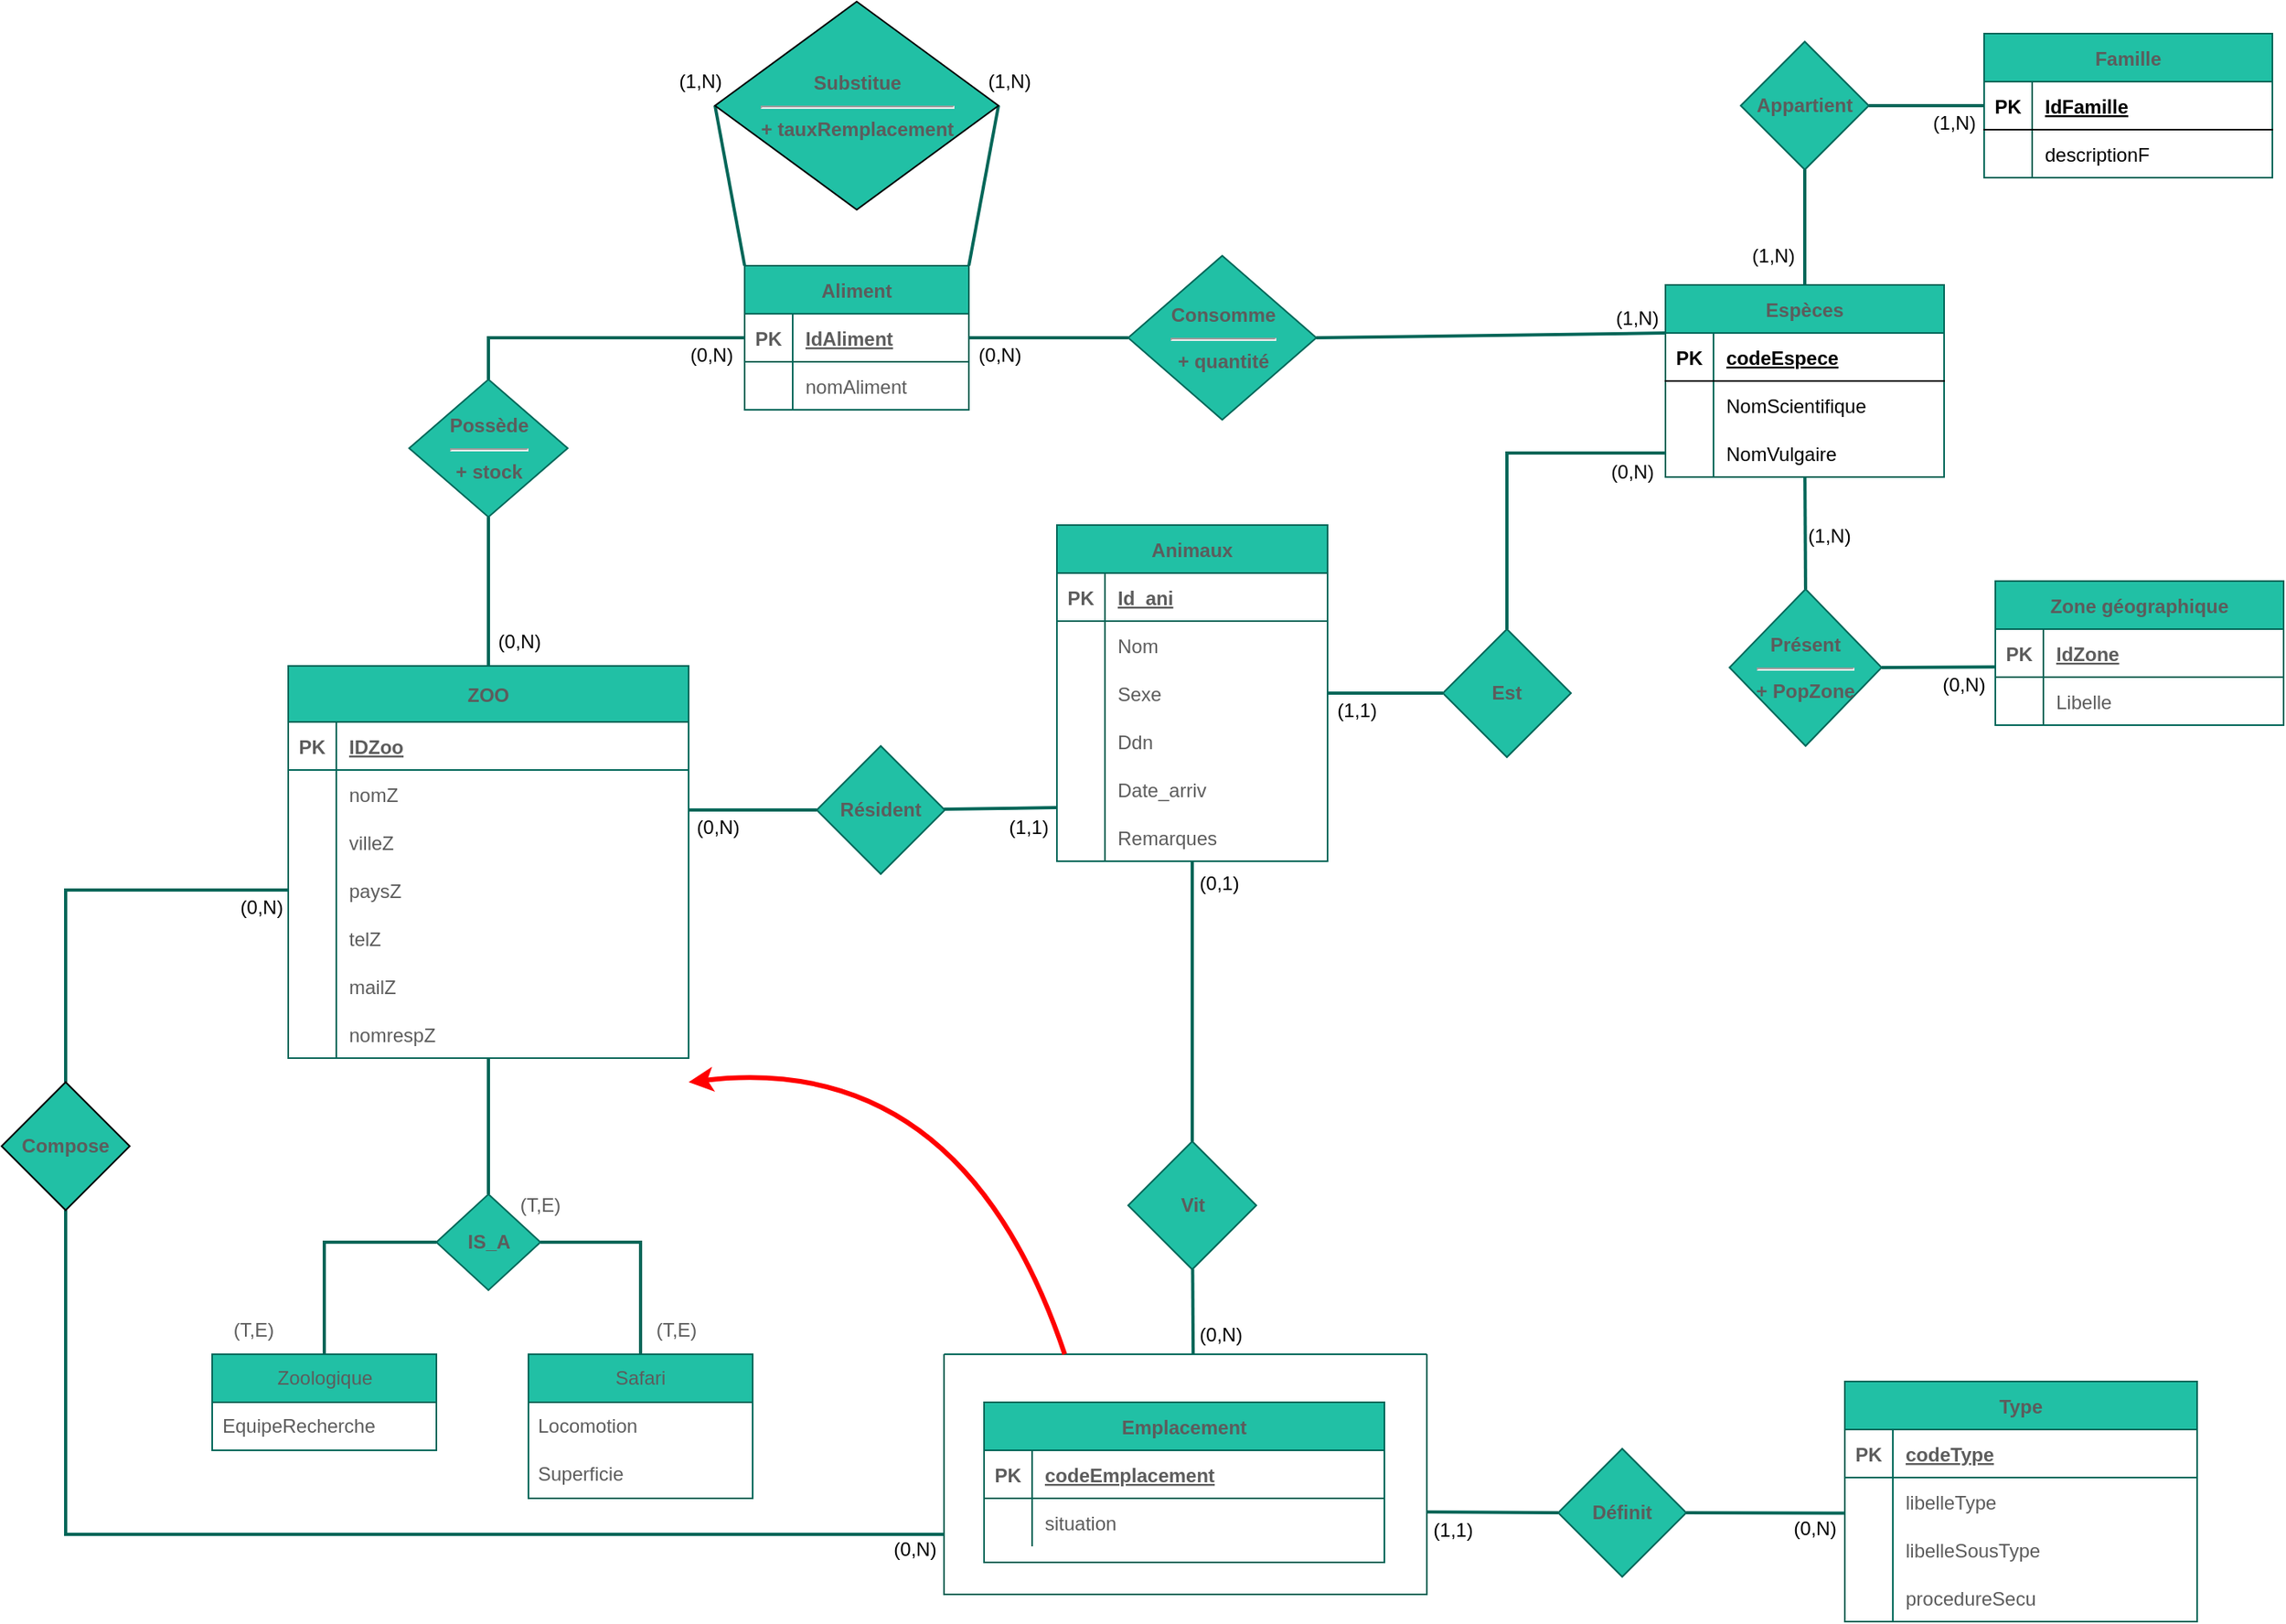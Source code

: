 <mxfile version="20.5.3" type="github">
  <diagram id="R2lEEEUBdFMjLlhIrx00" name="Page-1">
    <mxGraphModel dx="1597" dy="1978" grid="1" gridSize="10" guides="1" tooltips="1" connect="1" arrows="1" fold="1" page="1" pageScale="1" pageWidth="850" pageHeight="1100" math="0" shadow="0" extFonts="Permanent Marker^https://fonts.googleapis.com/css?family=Permanent+Marker">
      <root>
        <mxCell id="0" />
        <mxCell id="1" parent="0" />
        <mxCell id="UgnkNxRl_euw-LzlMS-V-47" value="" style="rounded=0;orthogonalLoop=1;jettySize=auto;html=1;strokeColor=#006658;fontColor=#5C5C5C;endArrow=none;endFill=0;exitX=-0.002;exitY=0.885;exitDx=0;exitDy=0;exitPerimeter=0;strokeWidth=2;" parent="1" source="UgnkNxRl_euw-LzlMS-V-28" target="UgnkNxRl_euw-LzlMS-V-46" edge="1">
          <mxGeometry relative="1" as="geometry">
            <mxPoint x="817.324" y="200.376" as="sourcePoint" />
          </mxGeometry>
        </mxCell>
        <mxCell id="s0JAd9jlDkTwD48N-gX0-216" value="" style="rounded=0;orthogonalLoop=1;jettySize=auto;html=1;strokeColor=#006658;fontColor=#5C5C5C;endArrow=none;endFill=0;strokeWidth=2;entryX=1;entryY=0.5;entryDx=0;entryDy=0;exitX=0;exitY=0.25;exitDx=0;exitDy=0;" parent="1" source="w2s_9szc9VZpl9aqiiQp-160" target="s0JAd9jlDkTwD48N-gX0-215" edge="1">
          <mxGeometry relative="1" as="geometry">
            <mxPoint x="1169" y="-100" as="sourcePoint" />
          </mxGeometry>
        </mxCell>
        <mxCell id="w2s_9szc9VZpl9aqiiQp-124" value="" style="rounded=0;orthogonalLoop=1;jettySize=auto;html=1;strokeColor=#006658;endArrow=none;endFill=0;strokeWidth=2;fontColor=#5C5C5C;" parent="1" source="C-vyLk0tnHw3VtMMgP7b-2" target="w2s_9szc9VZpl9aqiiQp-123" edge="1">
          <mxGeometry relative="1" as="geometry" />
        </mxCell>
        <mxCell id="C-vyLk0tnHw3VtMMgP7b-2" value="Animaux" style="shape=table;startSize=30;container=1;collapsible=1;childLayout=tableLayout;fixedRows=1;rowLines=0;fontStyle=1;align=center;resizeLast=1;fillColor=#21C0A5;strokeColor=#006658;fontColor=#5C5C5C;" parent="1" vertex="1">
          <mxGeometry x="818" y="22" width="169" height="210" as="geometry" />
        </mxCell>
        <mxCell id="C-vyLk0tnHw3VtMMgP7b-3" value="" style="shape=partialRectangle;collapsible=0;dropTarget=0;pointerEvents=0;fillColor=none;points=[[0,0.5],[1,0.5]];portConstraint=eastwest;top=0;left=0;right=0;bottom=1;strokeColor=#006658;fontColor=#5C5C5C;" parent="C-vyLk0tnHw3VtMMgP7b-2" vertex="1">
          <mxGeometry y="30" width="169" height="30" as="geometry" />
        </mxCell>
        <mxCell id="C-vyLk0tnHw3VtMMgP7b-4" value="PK" style="shape=partialRectangle;overflow=hidden;connectable=0;fillColor=none;top=0;left=0;bottom=0;right=0;fontStyle=1;strokeColor=#006658;fontColor=#5C5C5C;" parent="C-vyLk0tnHw3VtMMgP7b-3" vertex="1">
          <mxGeometry width="30" height="30" as="geometry">
            <mxRectangle width="30" height="30" as="alternateBounds" />
          </mxGeometry>
        </mxCell>
        <mxCell id="C-vyLk0tnHw3VtMMgP7b-5" value="Id_ani" style="shape=partialRectangle;overflow=hidden;connectable=0;fillColor=none;top=0;left=0;bottom=0;right=0;align=left;spacingLeft=6;fontStyle=5;strokeColor=#006658;fontColor=#5C5C5C;" parent="C-vyLk0tnHw3VtMMgP7b-3" vertex="1">
          <mxGeometry x="30" width="139" height="30" as="geometry">
            <mxRectangle width="139" height="30" as="alternateBounds" />
          </mxGeometry>
        </mxCell>
        <mxCell id="C-vyLk0tnHw3VtMMgP7b-6" value="" style="shape=partialRectangle;collapsible=0;dropTarget=0;pointerEvents=0;fillColor=none;points=[[0,0.5],[1,0.5]];portConstraint=eastwest;top=0;left=0;right=0;bottom=0;strokeColor=#006658;fontColor=#5C5C5C;" parent="C-vyLk0tnHw3VtMMgP7b-2" vertex="1">
          <mxGeometry y="60" width="169" height="30" as="geometry" />
        </mxCell>
        <mxCell id="C-vyLk0tnHw3VtMMgP7b-7" value="" style="shape=partialRectangle;overflow=hidden;connectable=0;fillColor=none;top=0;left=0;bottom=0;right=0;strokeColor=#006658;fontColor=#5C5C5C;" parent="C-vyLk0tnHw3VtMMgP7b-6" vertex="1">
          <mxGeometry width="30" height="30" as="geometry">
            <mxRectangle width="30" height="30" as="alternateBounds" />
          </mxGeometry>
        </mxCell>
        <mxCell id="C-vyLk0tnHw3VtMMgP7b-8" value="Nom" style="shape=partialRectangle;overflow=hidden;connectable=0;fillColor=none;top=0;left=0;bottom=0;right=0;align=left;spacingLeft=6;strokeColor=#006658;fontColor=#5C5C5C;" parent="C-vyLk0tnHw3VtMMgP7b-6" vertex="1">
          <mxGeometry x="30" width="139" height="30" as="geometry">
            <mxRectangle width="139" height="30" as="alternateBounds" />
          </mxGeometry>
        </mxCell>
        <mxCell id="UgnkNxRl_euw-LzlMS-V-22" style="shape=partialRectangle;collapsible=0;dropTarget=0;pointerEvents=0;fillColor=none;points=[[0,0.5],[1,0.5]];portConstraint=eastwest;top=0;left=0;right=0;bottom=0;strokeColor=#006658;fontColor=#5C5C5C;" parent="C-vyLk0tnHw3VtMMgP7b-2" vertex="1">
          <mxGeometry y="90" width="169" height="30" as="geometry" />
        </mxCell>
        <mxCell id="UgnkNxRl_euw-LzlMS-V-23" style="shape=partialRectangle;overflow=hidden;connectable=0;fillColor=none;top=0;left=0;bottom=0;right=0;strokeColor=#006658;fontColor=#5C5C5C;" parent="UgnkNxRl_euw-LzlMS-V-22" vertex="1">
          <mxGeometry width="30" height="30" as="geometry">
            <mxRectangle width="30" height="30" as="alternateBounds" />
          </mxGeometry>
        </mxCell>
        <mxCell id="UgnkNxRl_euw-LzlMS-V-24" value="Sexe" style="shape=partialRectangle;overflow=hidden;connectable=0;fillColor=none;top=0;left=0;bottom=0;right=0;align=left;spacingLeft=6;strokeColor=#006658;fontColor=#5C5C5C;" parent="UgnkNxRl_euw-LzlMS-V-22" vertex="1">
          <mxGeometry x="30" width="139" height="30" as="geometry">
            <mxRectangle width="139" height="30" as="alternateBounds" />
          </mxGeometry>
        </mxCell>
        <mxCell id="UgnkNxRl_euw-LzlMS-V-25" style="shape=partialRectangle;collapsible=0;dropTarget=0;pointerEvents=0;fillColor=none;points=[[0,0.5],[1,0.5]];portConstraint=eastwest;top=0;left=0;right=0;bottom=0;strokeColor=#006658;fontColor=#5C5C5C;" parent="C-vyLk0tnHw3VtMMgP7b-2" vertex="1">
          <mxGeometry y="120" width="169" height="30" as="geometry" />
        </mxCell>
        <mxCell id="UgnkNxRl_euw-LzlMS-V-26" style="shape=partialRectangle;overflow=hidden;connectable=0;fillColor=none;top=0;left=0;bottom=0;right=0;strokeColor=#006658;fontColor=#5C5C5C;" parent="UgnkNxRl_euw-LzlMS-V-25" vertex="1">
          <mxGeometry width="30" height="30" as="geometry">
            <mxRectangle width="30" height="30" as="alternateBounds" />
          </mxGeometry>
        </mxCell>
        <mxCell id="UgnkNxRl_euw-LzlMS-V-27" value="Ddn" style="shape=partialRectangle;overflow=hidden;connectable=0;fillColor=none;top=0;left=0;bottom=0;right=0;align=left;spacingLeft=6;strokeColor=#006658;fontColor=#5C5C5C;" parent="UgnkNxRl_euw-LzlMS-V-25" vertex="1">
          <mxGeometry x="30" width="139" height="30" as="geometry">
            <mxRectangle width="139" height="30" as="alternateBounds" />
          </mxGeometry>
        </mxCell>
        <mxCell id="UgnkNxRl_euw-LzlMS-V-28" style="shape=partialRectangle;collapsible=0;dropTarget=0;pointerEvents=0;fillColor=none;points=[[0,0.5],[1,0.5]];portConstraint=eastwest;top=0;left=0;right=0;bottom=0;strokeColor=#006658;fontColor=#5C5C5C;" parent="C-vyLk0tnHw3VtMMgP7b-2" vertex="1">
          <mxGeometry y="150" width="169" height="30" as="geometry" />
        </mxCell>
        <mxCell id="UgnkNxRl_euw-LzlMS-V-29" style="shape=partialRectangle;overflow=hidden;connectable=0;fillColor=none;top=0;left=0;bottom=0;right=0;strokeColor=#006658;fontColor=#5C5C5C;" parent="UgnkNxRl_euw-LzlMS-V-28" vertex="1">
          <mxGeometry width="30" height="30" as="geometry">
            <mxRectangle width="30" height="30" as="alternateBounds" />
          </mxGeometry>
        </mxCell>
        <mxCell id="UgnkNxRl_euw-LzlMS-V-30" value="Date_arriv" style="shape=partialRectangle;overflow=hidden;connectable=0;fillColor=none;top=0;left=0;bottom=0;right=0;align=left;spacingLeft=6;strokeColor=#006658;fontColor=#5C5C5C;" parent="UgnkNxRl_euw-LzlMS-V-28" vertex="1">
          <mxGeometry x="30" width="139" height="30" as="geometry">
            <mxRectangle width="139" height="30" as="alternateBounds" />
          </mxGeometry>
        </mxCell>
        <mxCell id="UgnkNxRl_euw-LzlMS-V-31" style="shape=partialRectangle;collapsible=0;dropTarget=0;pointerEvents=0;fillColor=none;points=[[0,0.5],[1,0.5]];portConstraint=eastwest;top=0;left=0;right=0;bottom=0;strokeColor=#006658;fontColor=#5C5C5C;" parent="C-vyLk0tnHw3VtMMgP7b-2" vertex="1">
          <mxGeometry y="180" width="169" height="30" as="geometry" />
        </mxCell>
        <mxCell id="UgnkNxRl_euw-LzlMS-V-32" style="shape=partialRectangle;overflow=hidden;connectable=0;fillColor=none;top=0;left=0;bottom=0;right=0;strokeColor=#006658;fontColor=#5C5C5C;" parent="UgnkNxRl_euw-LzlMS-V-31" vertex="1">
          <mxGeometry width="30" height="30" as="geometry">
            <mxRectangle width="30" height="30" as="alternateBounds" />
          </mxGeometry>
        </mxCell>
        <mxCell id="UgnkNxRl_euw-LzlMS-V-33" value="Remarques" style="shape=partialRectangle;overflow=hidden;connectable=0;fillColor=none;top=0;left=0;bottom=0;right=0;align=left;spacingLeft=6;strokeColor=#006658;fontColor=#5C5C5C;" parent="UgnkNxRl_euw-LzlMS-V-31" vertex="1">
          <mxGeometry x="30" width="139" height="30" as="geometry">
            <mxRectangle width="139" height="30" as="alternateBounds" />
          </mxGeometry>
        </mxCell>
        <mxCell id="s0JAd9jlDkTwD48N-gX0-213" value="" style="rounded=0;orthogonalLoop=1;jettySize=auto;html=1;strokeColor=#006658;fontColor=#5C5C5C;endArrow=none;endFill=0;strokeWidth=2;" parent="1" source="C-vyLk0tnHw3VtMMgP7b-23" target="s0JAd9jlDkTwD48N-gX0-212" edge="1">
          <mxGeometry relative="1" as="geometry" />
        </mxCell>
        <mxCell id="C-vyLk0tnHw3VtMMgP7b-23" value="ZOO" style="shape=table;startSize=35;container=1;collapsible=1;childLayout=tableLayout;fixedRows=1;rowLines=0;fontStyle=1;align=center;resizeLast=1;swimlaneLine=1;fillColor=#21C0A5;strokeColor=#006658;fontColor=#5C5C5C;" parent="1" vertex="1">
          <mxGeometry x="338" y="110" width="250" height="245" as="geometry">
            <mxRectangle x="429" y="110" width="70" height="35" as="alternateBounds" />
          </mxGeometry>
        </mxCell>
        <mxCell id="C-vyLk0tnHw3VtMMgP7b-24" value="" style="shape=partialRectangle;collapsible=0;dropTarget=0;pointerEvents=0;fillColor=none;points=[[0,0.5],[1,0.5]];portConstraint=eastwest;top=0;left=0;right=0;bottom=1;strokeColor=#006658;fontColor=#5C5C5C;" parent="C-vyLk0tnHw3VtMMgP7b-23" vertex="1">
          <mxGeometry y="35" width="250" height="30" as="geometry" />
        </mxCell>
        <mxCell id="C-vyLk0tnHw3VtMMgP7b-25" value="PK" style="shape=partialRectangle;overflow=hidden;connectable=0;fillColor=none;top=0;left=0;bottom=0;right=0;fontStyle=1;strokeColor=#006658;fontColor=#5C5C5C;" parent="C-vyLk0tnHw3VtMMgP7b-24" vertex="1">
          <mxGeometry width="30" height="30" as="geometry">
            <mxRectangle width="30" height="30" as="alternateBounds" />
          </mxGeometry>
        </mxCell>
        <mxCell id="C-vyLk0tnHw3VtMMgP7b-26" value="IDZoo" style="shape=partialRectangle;overflow=hidden;connectable=0;fillColor=none;top=0;left=0;bottom=0;right=0;align=left;spacingLeft=6;fontStyle=5;strokeColor=none;fontColor=#5C5C5C;" parent="C-vyLk0tnHw3VtMMgP7b-24" vertex="1">
          <mxGeometry x="30" width="220" height="30" as="geometry">
            <mxRectangle width="220" height="30" as="alternateBounds" />
          </mxGeometry>
        </mxCell>
        <mxCell id="C-vyLk0tnHw3VtMMgP7b-27" value="" style="shape=partialRectangle;collapsible=0;dropTarget=0;pointerEvents=0;fillColor=none;points=[[0,0.5],[1,0.5]];portConstraint=eastwest;top=0;left=0;right=0;bottom=0;strokeColor=#006658;fontColor=#5C5C5C;" parent="C-vyLk0tnHw3VtMMgP7b-23" vertex="1">
          <mxGeometry y="65" width="250" height="30" as="geometry" />
        </mxCell>
        <mxCell id="C-vyLk0tnHw3VtMMgP7b-28" value="" style="shape=partialRectangle;overflow=hidden;connectable=0;fillColor=none;top=0;left=0;bottom=0;right=0;strokeColor=#006658;fontColor=#5C5C5C;" parent="C-vyLk0tnHw3VtMMgP7b-27" vertex="1">
          <mxGeometry width="30" height="30" as="geometry">
            <mxRectangle width="30" height="30" as="alternateBounds" />
          </mxGeometry>
        </mxCell>
        <mxCell id="C-vyLk0tnHw3VtMMgP7b-29" value="nomZ" style="shape=partialRectangle;overflow=hidden;connectable=0;fillColor=none;top=0;left=0;bottom=0;right=0;align=left;spacingLeft=6;strokeColor=#006658;fontColor=#5C5C5C;" parent="C-vyLk0tnHw3VtMMgP7b-27" vertex="1">
          <mxGeometry x="30" width="220" height="30" as="geometry">
            <mxRectangle width="220" height="30" as="alternateBounds" />
          </mxGeometry>
        </mxCell>
        <mxCell id="ESDIr3o9Sh9uXazMLS4O-23" style="shape=partialRectangle;collapsible=0;dropTarget=0;pointerEvents=0;fillColor=none;points=[[0,0.5],[1,0.5]];portConstraint=eastwest;top=0;left=0;right=0;bottom=0;strokeColor=#006658;fontColor=#5C5C5C;" parent="C-vyLk0tnHw3VtMMgP7b-23" vertex="1">
          <mxGeometry y="95" width="250" height="30" as="geometry" />
        </mxCell>
        <mxCell id="ESDIr3o9Sh9uXazMLS4O-24" style="shape=partialRectangle;overflow=hidden;connectable=0;fillColor=none;top=0;left=0;bottom=0;right=0;strokeColor=#006658;fontColor=#5C5C5C;" parent="ESDIr3o9Sh9uXazMLS4O-23" vertex="1">
          <mxGeometry width="30" height="30" as="geometry">
            <mxRectangle width="30" height="30" as="alternateBounds" />
          </mxGeometry>
        </mxCell>
        <mxCell id="ESDIr3o9Sh9uXazMLS4O-25" value="villeZ" style="shape=partialRectangle;overflow=hidden;connectable=0;fillColor=none;top=0;left=0;bottom=0;right=0;align=left;spacingLeft=6;strokeColor=#006658;fontColor=#5C5C5C;" parent="ESDIr3o9Sh9uXazMLS4O-23" vertex="1">
          <mxGeometry x="30" width="220" height="30" as="geometry">
            <mxRectangle width="220" height="30" as="alternateBounds" />
          </mxGeometry>
        </mxCell>
        <mxCell id="ESDIr3o9Sh9uXazMLS4O-26" style="shape=partialRectangle;collapsible=0;dropTarget=0;pointerEvents=0;fillColor=none;points=[[0,0.5],[1,0.5]];portConstraint=eastwest;top=0;left=0;right=0;bottom=0;strokeColor=#006658;fontColor=#5C5C5C;" parent="C-vyLk0tnHw3VtMMgP7b-23" vertex="1">
          <mxGeometry y="125" width="250" height="30" as="geometry" />
        </mxCell>
        <mxCell id="ESDIr3o9Sh9uXazMLS4O-27" style="shape=partialRectangle;overflow=hidden;connectable=0;fillColor=none;top=0;left=0;bottom=0;right=0;strokeColor=#006658;fontColor=#5C5C5C;" parent="ESDIr3o9Sh9uXazMLS4O-26" vertex="1">
          <mxGeometry width="30" height="30" as="geometry">
            <mxRectangle width="30" height="30" as="alternateBounds" />
          </mxGeometry>
        </mxCell>
        <mxCell id="ESDIr3o9Sh9uXazMLS4O-28" value="paysZ" style="shape=partialRectangle;overflow=hidden;connectable=0;fillColor=none;top=0;left=0;bottom=0;right=0;align=left;spacingLeft=6;strokeColor=#006658;fontColor=#5C5C5C;" parent="ESDIr3o9Sh9uXazMLS4O-26" vertex="1">
          <mxGeometry x="30" width="220" height="30" as="geometry">
            <mxRectangle width="220" height="30" as="alternateBounds" />
          </mxGeometry>
        </mxCell>
        <mxCell id="ESDIr3o9Sh9uXazMLS4O-29" style="shape=partialRectangle;collapsible=0;dropTarget=0;pointerEvents=0;fillColor=none;points=[[0,0.5],[1,0.5]];portConstraint=eastwest;top=0;left=0;right=0;bottom=0;strokeColor=#006658;fontColor=#5C5C5C;" parent="C-vyLk0tnHw3VtMMgP7b-23" vertex="1">
          <mxGeometry y="155" width="250" height="30" as="geometry" />
        </mxCell>
        <mxCell id="ESDIr3o9Sh9uXazMLS4O-30" style="shape=partialRectangle;overflow=hidden;connectable=0;fillColor=none;top=0;left=0;bottom=0;right=0;strokeColor=#006658;fontColor=#5C5C5C;" parent="ESDIr3o9Sh9uXazMLS4O-29" vertex="1">
          <mxGeometry width="30" height="30" as="geometry">
            <mxRectangle width="30" height="30" as="alternateBounds" />
          </mxGeometry>
        </mxCell>
        <mxCell id="ESDIr3o9Sh9uXazMLS4O-31" value="telZ" style="shape=partialRectangle;overflow=hidden;connectable=0;fillColor=none;top=0;left=0;bottom=0;right=0;align=left;spacingLeft=6;strokeColor=#006658;fontColor=#5C5C5C;" parent="ESDIr3o9Sh9uXazMLS4O-29" vertex="1">
          <mxGeometry x="30" width="220" height="30" as="geometry">
            <mxRectangle width="220" height="30" as="alternateBounds" />
          </mxGeometry>
        </mxCell>
        <mxCell id="ESDIr3o9Sh9uXazMLS4O-32" style="shape=partialRectangle;collapsible=0;dropTarget=0;pointerEvents=0;fillColor=none;points=[[0,0.5],[1,0.5]];portConstraint=eastwest;top=0;left=0;right=0;bottom=0;strokeColor=#006658;fontColor=#5C5C5C;" parent="C-vyLk0tnHw3VtMMgP7b-23" vertex="1">
          <mxGeometry y="185" width="250" height="30" as="geometry" />
        </mxCell>
        <mxCell id="ESDIr3o9Sh9uXazMLS4O-33" style="shape=partialRectangle;overflow=hidden;connectable=0;fillColor=none;top=0;left=0;bottom=0;right=0;strokeColor=#006658;fontColor=#5C5C5C;" parent="ESDIr3o9Sh9uXazMLS4O-32" vertex="1">
          <mxGeometry width="30" height="30" as="geometry">
            <mxRectangle width="30" height="30" as="alternateBounds" />
          </mxGeometry>
        </mxCell>
        <mxCell id="ESDIr3o9Sh9uXazMLS4O-34" value="mailZ" style="shape=partialRectangle;overflow=hidden;connectable=0;fillColor=none;top=0;left=0;bottom=0;right=0;align=left;spacingLeft=6;strokeColor=#006658;fontColor=#5C5C5C;" parent="ESDIr3o9Sh9uXazMLS4O-32" vertex="1">
          <mxGeometry x="30" width="220" height="30" as="geometry">
            <mxRectangle width="220" height="30" as="alternateBounds" />
          </mxGeometry>
        </mxCell>
        <mxCell id="ESDIr3o9Sh9uXazMLS4O-35" style="shape=partialRectangle;collapsible=0;dropTarget=0;pointerEvents=0;fillColor=none;points=[[0,0.5],[1,0.5]];portConstraint=eastwest;top=0;left=0;right=0;bottom=0;strokeColor=#006658;fontColor=#5C5C5C;" parent="C-vyLk0tnHw3VtMMgP7b-23" vertex="1">
          <mxGeometry y="215" width="250" height="30" as="geometry" />
        </mxCell>
        <mxCell id="ESDIr3o9Sh9uXazMLS4O-36" style="shape=partialRectangle;overflow=hidden;connectable=0;fillColor=none;top=0;left=0;bottom=0;right=0;strokeColor=#006658;fontColor=#5C5C5C;" parent="ESDIr3o9Sh9uXazMLS4O-35" vertex="1">
          <mxGeometry width="30" height="30" as="geometry">
            <mxRectangle width="30" height="30" as="alternateBounds" />
          </mxGeometry>
        </mxCell>
        <mxCell id="ESDIr3o9Sh9uXazMLS4O-37" value="nomrespZ" style="shape=partialRectangle;overflow=hidden;connectable=0;fillColor=none;top=0;left=0;bottom=0;right=0;align=left;spacingLeft=6;strokeColor=#006658;fontColor=#5C5C5C;" parent="ESDIr3o9Sh9uXazMLS4O-35" vertex="1">
          <mxGeometry x="30" width="220" height="30" as="geometry">
            <mxRectangle width="220" height="30" as="alternateBounds" />
          </mxGeometry>
        </mxCell>
        <mxCell id="w2s_9szc9VZpl9aqiiQp-188" style="edgeStyle=orthogonalEdgeStyle;rounded=0;orthogonalLoop=1;jettySize=auto;html=1;exitX=0;exitY=0.75;exitDx=0;exitDy=0;endArrow=none;endFill=0;strokeWidth=2;strokeColor=#006658;" parent="1" source="x0tD-qIEm475H6sffsPc-1" target="w2s_9szc9VZpl9aqiiQp-189" edge="1">
          <mxGeometry relative="1" as="geometry">
            <mxPoint x="199" y="450" as="targetPoint" />
          </mxGeometry>
        </mxCell>
        <mxCell id="x0tD-qIEm475H6sffsPc-1" value="" style="swimlane;startSize=0;fillColor=#21C0A5;strokeColor=#006658;fontColor=#5C5C5C;" parent="1" vertex="1">
          <mxGeometry x="747.5" y="540" width="301.5" height="150" as="geometry">
            <mxRectangle x="838.5" y="540" width="50" height="40" as="alternateBounds" />
          </mxGeometry>
        </mxCell>
        <mxCell id="C-vyLk0tnHw3VtMMgP7b-13" value="Emplacement" style="shape=table;startSize=30;container=1;collapsible=1;childLayout=tableLayout;fixedRows=1;rowLines=0;fontStyle=1;align=center;resizeLast=1;fillColor=#21C0A5;strokeColor=#006658;fontColor=#5C5C5C;" parent="x0tD-qIEm475H6sffsPc-1" vertex="1">
          <mxGeometry x="25" y="30" width="250" height="100" as="geometry">
            <mxRectangle x="25" y="30" width="100" height="30" as="alternateBounds" />
          </mxGeometry>
        </mxCell>
        <mxCell id="C-vyLk0tnHw3VtMMgP7b-14" value="" style="shape=partialRectangle;collapsible=0;dropTarget=0;pointerEvents=0;fillColor=none;points=[[0,0.5],[1,0.5]];portConstraint=eastwest;top=0;left=0;right=0;bottom=1;strokeColor=#006658;fontColor=#5C5C5C;" parent="C-vyLk0tnHw3VtMMgP7b-13" vertex="1">
          <mxGeometry y="30" width="250" height="30" as="geometry" />
        </mxCell>
        <mxCell id="C-vyLk0tnHw3VtMMgP7b-15" value="PK" style="shape=partialRectangle;overflow=hidden;connectable=0;fillColor=none;top=0;left=0;bottom=0;right=0;fontStyle=1;strokeColor=#006658;fontColor=#5C5C5C;" parent="C-vyLk0tnHw3VtMMgP7b-14" vertex="1">
          <mxGeometry width="30" height="30" as="geometry">
            <mxRectangle width="30" height="30" as="alternateBounds" />
          </mxGeometry>
        </mxCell>
        <mxCell id="C-vyLk0tnHw3VtMMgP7b-16" value="codeEmplacement" style="shape=partialRectangle;overflow=hidden;connectable=0;fillColor=none;top=0;left=0;bottom=0;right=0;align=left;spacingLeft=6;fontStyle=5;strokeColor=#006658;fontColor=#5C5C5C;" parent="C-vyLk0tnHw3VtMMgP7b-14" vertex="1">
          <mxGeometry x="30" width="220" height="30" as="geometry">
            <mxRectangle width="220" height="30" as="alternateBounds" />
          </mxGeometry>
        </mxCell>
        <mxCell id="C-vyLk0tnHw3VtMMgP7b-17" value="" style="shape=partialRectangle;collapsible=0;dropTarget=0;pointerEvents=0;fillColor=none;points=[[0,0.5],[1,0.5]];portConstraint=eastwest;top=0;left=0;right=0;bottom=0;strokeColor=#006658;fontColor=#5C5C5C;" parent="C-vyLk0tnHw3VtMMgP7b-13" vertex="1">
          <mxGeometry y="60" width="250" height="30" as="geometry" />
        </mxCell>
        <mxCell id="C-vyLk0tnHw3VtMMgP7b-18" value="" style="shape=partialRectangle;overflow=hidden;connectable=0;fillColor=none;top=0;left=0;bottom=0;right=0;strokeColor=#006658;fontColor=#5C5C5C;" parent="C-vyLk0tnHw3VtMMgP7b-17" vertex="1">
          <mxGeometry width="30" height="30" as="geometry">
            <mxRectangle width="30" height="30" as="alternateBounds" />
          </mxGeometry>
        </mxCell>
        <mxCell id="C-vyLk0tnHw3VtMMgP7b-19" value="situation" style="shape=partialRectangle;overflow=hidden;connectable=0;fillColor=none;top=0;left=0;bottom=0;right=0;align=left;spacingLeft=6;strokeColor=#006658;fontColor=#5C5C5C;" parent="C-vyLk0tnHw3VtMMgP7b-17" vertex="1">
          <mxGeometry x="30" width="220" height="30" as="geometry">
            <mxRectangle width="220" height="30" as="alternateBounds" />
          </mxGeometry>
        </mxCell>
        <mxCell id="UgnkNxRl_euw-LzlMS-V-46" value="Résident" style="rhombus;whiteSpace=wrap;html=1;startSize=30;fontStyle=1;fillColor=#21C0A5;strokeColor=#006658;fontColor=#5C5C5C;" parent="1" vertex="1">
          <mxGeometry x="668" y="160" width="80" height="80" as="geometry" />
        </mxCell>
        <mxCell id="UgnkNxRl_euw-LzlMS-V-48" style="edgeStyle=none;rounded=0;orthogonalLoop=1;jettySize=auto;html=1;verticalAlign=middle;labelBorderColor=none;strokeColor=#006658;fontColor=#5C5C5C;endArrow=none;endFill=0;strokeWidth=2;" parent="1" source="UgnkNxRl_euw-LzlMS-V-46" edge="1">
          <mxGeometry relative="1" as="geometry">
            <mxPoint x="588" y="200" as="targetPoint" />
          </mxGeometry>
        </mxCell>
        <mxCell id="s0JAd9jlDkTwD48N-gX0-113" value="Zoologique" style="swimlane;fontStyle=0;childLayout=stackLayout;horizontal=1;startSize=30;horizontalStack=0;resizeParent=1;resizeParentMax=0;resizeLast=0;collapsible=1;marginBottom=0;whiteSpace=wrap;html=1;fillColor=#21C0A5;strokeColor=#006658;fontColor=#5C5C5C;" parent="1" vertex="1">
          <mxGeometry x="290.5" y="540" width="140" height="60" as="geometry" />
        </mxCell>
        <mxCell id="s0JAd9jlDkTwD48N-gX0-114" value="EquipeRecherche" style="text;strokeColor=none;fillColor=none;align=left;verticalAlign=middle;spacingLeft=4;spacingRight=4;overflow=hidden;points=[[0,0.5],[1,0.5]];portConstraint=eastwest;rotatable=0;whiteSpace=wrap;html=1;fontColor=#5C5C5C;" parent="s0JAd9jlDkTwD48N-gX0-113" vertex="1">
          <mxGeometry y="30" width="140" height="30" as="geometry" />
        </mxCell>
        <mxCell id="s0JAd9jlDkTwD48N-gX0-125" style="rounded=0;orthogonalLoop=1;jettySize=auto;html=1;entryX=0.5;entryY=1;entryDx=0;entryDy=0;exitX=0.5;exitY=0;exitDx=0;exitDy=0;startArrow=none;strokeColor=#006658;fontColor=#5C5C5C;endArrow=none;endFill=0;strokeWidth=2;" parent="1" source="s0JAd9jlDkTwD48N-gX0-126" target="C-vyLk0tnHw3VtMMgP7b-23" edge="1">
          <mxGeometry relative="1" as="geometry" />
        </mxCell>
        <mxCell id="s0JAd9jlDkTwD48N-gX0-117" value="Safari" style="swimlane;fontStyle=0;childLayout=stackLayout;horizontal=1;startSize=30;horizontalStack=0;resizeParent=1;resizeParentMax=0;resizeLast=0;collapsible=1;marginBottom=0;whiteSpace=wrap;html=1;fillColor=#21C0A5;strokeColor=#006658;fontColor=#5C5C5C;" parent="1" vertex="1">
          <mxGeometry x="488" y="540" width="140" height="90" as="geometry">
            <mxRectangle x="579" y="540" width="70" height="30" as="alternateBounds" />
          </mxGeometry>
        </mxCell>
        <mxCell id="s0JAd9jlDkTwD48N-gX0-118" value="Locomotion" style="text;strokeColor=none;fillColor=none;align=left;verticalAlign=middle;spacingLeft=4;spacingRight=4;overflow=hidden;points=[[0,0.5],[1,0.5]];portConstraint=eastwest;rotatable=0;whiteSpace=wrap;html=1;fontColor=#5C5C5C;" parent="s0JAd9jlDkTwD48N-gX0-117" vertex="1">
          <mxGeometry y="30" width="140" height="30" as="geometry" />
        </mxCell>
        <mxCell id="s0JAd9jlDkTwD48N-gX0-119" value="Superficie" style="text;strokeColor=none;fillColor=none;align=left;verticalAlign=middle;spacingLeft=4;spacingRight=4;overflow=hidden;points=[[0,0.5],[1,0.5]];portConstraint=eastwest;rotatable=0;whiteSpace=wrap;html=1;fontColor=#5C5C5C;" parent="s0JAd9jlDkTwD48N-gX0-117" vertex="1">
          <mxGeometry y="60" width="140" height="30" as="geometry" />
        </mxCell>
        <mxCell id="s0JAd9jlDkTwD48N-gX0-126" value="&lt;b&gt;IS_A&lt;/b&gt;" style="rhombus;whiteSpace=wrap;html=1;fontStyle=0;startSize=30;fillColor=#21C0A5;strokeColor=#006658;fontColor=#5C5C5C;" parent="1" vertex="1">
          <mxGeometry x="430.5" y="440" width="65" height="60" as="geometry" />
        </mxCell>
        <mxCell id="s0JAd9jlDkTwD48N-gX0-128" value="" style="edgeStyle=orthogonalEdgeStyle;rounded=0;orthogonalLoop=1;jettySize=auto;html=1;exitX=0.5;exitY=0;exitDx=0;exitDy=0;endArrow=none;entryX=1;entryY=0.5;entryDx=0;entryDy=0;strokeColor=#006658;fontColor=#5C5C5C;strokeWidth=2;" parent="1" source="s0JAd9jlDkTwD48N-gX0-117" target="s0JAd9jlDkTwD48N-gX0-126" edge="1">
          <mxGeometry relative="1" as="geometry">
            <mxPoint x="558" y="445" as="sourcePoint" />
            <mxPoint x="508" y="380" as="targetPoint" />
          </mxGeometry>
        </mxCell>
        <mxCell id="s0JAd9jlDkTwD48N-gX0-137" value="" style="edgeStyle=orthogonalEdgeStyle;rounded=0;orthogonalLoop=1;jettySize=auto;html=1;exitX=0.5;exitY=0;exitDx=0;exitDy=0;endArrow=none;entryX=0;entryY=0.5;entryDx=0;entryDy=0;strokeColor=#006658;fontColor=#5C5C5C;strokeWidth=2;" parent="1" source="s0JAd9jlDkTwD48N-gX0-113" target="s0JAd9jlDkTwD48N-gX0-126" edge="1">
          <mxGeometry relative="1" as="geometry">
            <mxPoint x="420.5" y="417.5" as="sourcePoint" />
            <mxPoint x="358" y="362.5" as="targetPoint" />
          </mxGeometry>
        </mxCell>
        <mxCell id="s0JAd9jlDkTwD48N-gX0-138" value="(T,E)" style="text;html=1;resizable=0;autosize=1;align=center;verticalAlign=middle;points=[];fillColor=none;strokeColor=none;rounded=0;fontColor=#5C5C5C;" parent="1" vertex="1">
          <mxGeometry x="290.5" y="510" width="50" height="30" as="geometry" />
        </mxCell>
        <mxCell id="_4XjCUPg8P919YB3Dd5R-9" style="edgeStyle=none;rounded=0;orthogonalLoop=1;jettySize=auto;html=1;exitX=1;exitY=0;exitDx=0;exitDy=0;entryX=1;entryY=0.5;entryDx=0;entryDy=0;strokeColor=#006658;strokeWidth=2;fontColor=#5C5C5C;endArrow=none;endFill=0;fillColor=#21C0A5;" parent="1" source="s0JAd9jlDkTwD48N-gX0-198" target="w2s_9szc9VZpl9aqiiQp-196" edge="1">
          <mxGeometry relative="1" as="geometry" />
        </mxCell>
        <mxCell id="_4XjCUPg8P919YB3Dd5R-10" style="edgeStyle=none;rounded=0;orthogonalLoop=1;jettySize=auto;html=1;exitX=0;exitY=0;exitDx=0;exitDy=0;entryX=0;entryY=0.5;entryDx=0;entryDy=0;strokeColor=#006658;strokeWidth=2;fontColor=#5C5C5C;endArrow=none;endFill=0;fillColor=#21C0A5;" parent="1" source="s0JAd9jlDkTwD48N-gX0-198" target="w2s_9szc9VZpl9aqiiQp-196" edge="1">
          <mxGeometry relative="1" as="geometry" />
        </mxCell>
        <mxCell id="s0JAd9jlDkTwD48N-gX0-198" value="Aliment" style="shape=table;startSize=30;container=1;collapsible=1;childLayout=tableLayout;fixedRows=1;rowLines=0;fontStyle=1;align=center;resizeLast=1;fillColor=#21C0A5;strokeColor=#006658;fontColor=#5C5C5C;" parent="1" vertex="1">
          <mxGeometry x="623" y="-140" width="140" height="90" as="geometry">
            <mxRectangle x="714" y="-140" width="80" height="30" as="alternateBounds" />
          </mxGeometry>
        </mxCell>
        <mxCell id="s0JAd9jlDkTwD48N-gX0-199" value="" style="shape=tableRow;horizontal=0;startSize=0;swimlaneHead=0;swimlaneBody=0;fillColor=none;collapsible=0;dropTarget=0;points=[[0,0.5],[1,0.5]];portConstraint=eastwest;top=0;left=0;right=0;bottom=1;strokeColor=#006658;fontColor=#5C5C5C;" parent="s0JAd9jlDkTwD48N-gX0-198" vertex="1">
          <mxGeometry y="30" width="140" height="30" as="geometry" />
        </mxCell>
        <mxCell id="s0JAd9jlDkTwD48N-gX0-200" value="PK" style="shape=partialRectangle;connectable=0;fillColor=none;top=0;left=0;bottom=0;right=0;fontStyle=1;overflow=hidden;strokeColor=#006658;fontColor=#5C5C5C;" parent="s0JAd9jlDkTwD48N-gX0-199" vertex="1">
          <mxGeometry width="30" height="30" as="geometry">
            <mxRectangle width="30" height="30" as="alternateBounds" />
          </mxGeometry>
        </mxCell>
        <mxCell id="s0JAd9jlDkTwD48N-gX0-201" value="IdAliment" style="shape=partialRectangle;connectable=0;fillColor=none;top=0;left=0;bottom=0;right=0;align=left;spacingLeft=6;fontStyle=5;overflow=hidden;strokeColor=#006658;fontColor=#5C5C5C;" parent="s0JAd9jlDkTwD48N-gX0-199" vertex="1">
          <mxGeometry x="30" width="110" height="30" as="geometry">
            <mxRectangle width="110" height="30" as="alternateBounds" />
          </mxGeometry>
        </mxCell>
        <mxCell id="s0JAd9jlDkTwD48N-gX0-202" value="" style="shape=tableRow;horizontal=0;startSize=0;swimlaneHead=0;swimlaneBody=0;fillColor=none;collapsible=0;dropTarget=0;points=[[0,0.5],[1,0.5]];portConstraint=eastwest;top=0;left=0;right=0;bottom=0;strokeColor=#006658;fontColor=#5C5C5C;" parent="s0JAd9jlDkTwD48N-gX0-198" vertex="1">
          <mxGeometry y="60" width="140" height="30" as="geometry" />
        </mxCell>
        <mxCell id="s0JAd9jlDkTwD48N-gX0-203" value="" style="shape=partialRectangle;connectable=0;fillColor=none;top=0;left=0;bottom=0;right=0;editable=1;overflow=hidden;strokeColor=#006658;fontColor=#5C5C5C;" parent="s0JAd9jlDkTwD48N-gX0-202" vertex="1">
          <mxGeometry width="30" height="30" as="geometry">
            <mxRectangle width="30" height="30" as="alternateBounds" />
          </mxGeometry>
        </mxCell>
        <mxCell id="s0JAd9jlDkTwD48N-gX0-204" value="nomAliment" style="shape=partialRectangle;connectable=0;fillColor=none;top=0;left=0;bottom=0;right=0;align=left;spacingLeft=6;overflow=hidden;strokeColor=#006658;fontColor=#5C5C5C;" parent="s0JAd9jlDkTwD48N-gX0-202" vertex="1">
          <mxGeometry x="30" width="110" height="30" as="geometry">
            <mxRectangle width="110" height="30" as="alternateBounds" />
          </mxGeometry>
        </mxCell>
        <mxCell id="s0JAd9jlDkTwD48N-gX0-214" style="edgeStyle=orthogonalEdgeStyle;rounded=0;orthogonalLoop=1;jettySize=auto;html=1;entryX=0;entryY=0.5;entryDx=0;entryDy=0;strokeColor=#006658;fontColor=#5C5C5C;endArrow=none;endFill=0;strokeWidth=2;" parent="1" source="s0JAd9jlDkTwD48N-gX0-212" target="s0JAd9jlDkTwD48N-gX0-199" edge="1">
          <mxGeometry relative="1" as="geometry" />
        </mxCell>
        <mxCell id="s0JAd9jlDkTwD48N-gX0-212" value="Possède&lt;hr&gt;+ stock" style="rhombus;whiteSpace=wrap;html=1;startSize=35;fontStyle=1;fillColor=#21C0A5;strokeColor=#006658;fontColor=#5C5C5C;" parent="1" vertex="1">
          <mxGeometry x="413.5" y="-69" width="99" height="86" as="geometry" />
        </mxCell>
        <mxCell id="s0JAd9jlDkTwD48N-gX0-217" style="rounded=0;orthogonalLoop=1;jettySize=auto;html=1;entryX=1;entryY=0.5;entryDx=0;entryDy=0;strokeColor=#006658;fontColor=#5C5C5C;endArrow=none;endFill=0;strokeWidth=2;" parent="1" source="s0JAd9jlDkTwD48N-gX0-215" target="s0JAd9jlDkTwD48N-gX0-199" edge="1">
          <mxGeometry relative="1" as="geometry" />
        </mxCell>
        <mxCell id="s0JAd9jlDkTwD48N-gX0-215" value="Consomme&lt;hr&gt;+ quantité" style="rhombus;whiteSpace=wrap;html=1;startSize=30;fontStyle=1;fillColor=#21C0A5;strokeColor=#006658;fontColor=#5C5C5C;" parent="1" vertex="1">
          <mxGeometry x="862.5" y="-146.25" width="117.5" height="102.5" as="geometry" />
        </mxCell>
        <mxCell id="s0JAd9jlDkTwD48N-gX0-226" value="Zone géographique" style="shape=table;startSize=30;container=1;collapsible=1;childLayout=tableLayout;fixedRows=1;rowLines=0;fontStyle=1;align=center;resizeLast=1;fillColor=#21C0A5;strokeColor=#006658;fontColor=#5C5C5C;" parent="1" vertex="1">
          <mxGeometry x="1404" y="57" width="180" height="90" as="geometry" />
        </mxCell>
        <mxCell id="s0JAd9jlDkTwD48N-gX0-227" value="" style="shape=tableRow;horizontal=0;startSize=0;swimlaneHead=0;swimlaneBody=0;fillColor=none;collapsible=0;dropTarget=0;points=[[0,0.5],[1,0.5]];portConstraint=eastwest;top=0;left=0;right=0;bottom=1;strokeColor=#006658;fontColor=#5C5C5C;" parent="s0JAd9jlDkTwD48N-gX0-226" vertex="1">
          <mxGeometry y="30" width="180" height="30" as="geometry" />
        </mxCell>
        <mxCell id="s0JAd9jlDkTwD48N-gX0-228" value="PK" style="shape=partialRectangle;connectable=0;fillColor=none;top=0;left=0;bottom=0;right=0;fontStyle=1;overflow=hidden;strokeColor=#006658;fontColor=#5C5C5C;" parent="s0JAd9jlDkTwD48N-gX0-227" vertex="1">
          <mxGeometry width="30" height="30" as="geometry">
            <mxRectangle width="30" height="30" as="alternateBounds" />
          </mxGeometry>
        </mxCell>
        <mxCell id="s0JAd9jlDkTwD48N-gX0-229" value="IdZone" style="shape=partialRectangle;connectable=0;fillColor=none;top=0;left=0;bottom=0;right=0;align=left;spacingLeft=6;fontStyle=5;overflow=hidden;strokeColor=#006658;fontColor=#5C5C5C;" parent="s0JAd9jlDkTwD48N-gX0-227" vertex="1">
          <mxGeometry x="30" width="150" height="30" as="geometry">
            <mxRectangle width="150" height="30" as="alternateBounds" />
          </mxGeometry>
        </mxCell>
        <mxCell id="s0JAd9jlDkTwD48N-gX0-230" value="" style="shape=tableRow;horizontal=0;startSize=0;swimlaneHead=0;swimlaneBody=0;fillColor=none;collapsible=0;dropTarget=0;points=[[0,0.5],[1,0.5]];portConstraint=eastwest;top=0;left=0;right=0;bottom=0;strokeColor=#006658;fontColor=#5C5C5C;" parent="s0JAd9jlDkTwD48N-gX0-226" vertex="1">
          <mxGeometry y="60" width="180" height="30" as="geometry" />
        </mxCell>
        <mxCell id="s0JAd9jlDkTwD48N-gX0-231" value="" style="shape=partialRectangle;connectable=0;fillColor=none;top=0;left=0;bottom=0;right=0;editable=1;overflow=hidden;strokeColor=#006658;fontColor=#5C5C5C;" parent="s0JAd9jlDkTwD48N-gX0-230" vertex="1">
          <mxGeometry width="30" height="30" as="geometry">
            <mxRectangle width="30" height="30" as="alternateBounds" />
          </mxGeometry>
        </mxCell>
        <mxCell id="s0JAd9jlDkTwD48N-gX0-232" value="Libelle" style="shape=partialRectangle;connectable=0;fillColor=none;top=0;left=0;bottom=0;right=0;align=left;spacingLeft=6;overflow=hidden;strokeColor=#006658;fontColor=#5C5C5C;" parent="s0JAd9jlDkTwD48N-gX0-230" vertex="1">
          <mxGeometry x="30" width="150" height="30" as="geometry">
            <mxRectangle width="150" height="30" as="alternateBounds" />
          </mxGeometry>
        </mxCell>
        <mxCell id="s0JAd9jlDkTwD48N-gX0-241" style="rounded=0;orthogonalLoop=1;jettySize=auto;html=1;endArrow=none;endFill=0;strokeColor=#006658;fontColor=#5C5C5C;strokeWidth=2;exitX=1;exitY=0.5;exitDx=0;exitDy=0;entryX=0;entryY=0.787;entryDx=0;entryDy=0;entryPerimeter=0;" parent="1" source="s0JAd9jlDkTwD48N-gX0-239" target="s0JAd9jlDkTwD48N-gX0-227" edge="1">
          <mxGeometry relative="1" as="geometry">
            <mxPoint x="1340" y="100" as="sourcePoint" />
            <mxPoint x="1410" y="111" as="targetPoint" />
          </mxGeometry>
        </mxCell>
        <mxCell id="_4XjCUPg8P919YB3Dd5R-5" style="edgeStyle=none;rounded=0;orthogonalLoop=1;jettySize=auto;html=1;exitX=0.5;exitY=0;exitDx=0;exitDy=0;strokeColor=#006658;strokeWidth=2;fontColor=#5C5C5C;endArrow=none;endFill=0;fillColor=#21C0A5;" parent="1" source="s0JAd9jlDkTwD48N-gX0-239" target="w2s_9szc9VZpl9aqiiQp-167" edge="1">
          <mxGeometry relative="1" as="geometry">
            <mxPoint x="1285.125" y="17" as="targetPoint" />
          </mxGeometry>
        </mxCell>
        <mxCell id="s0JAd9jlDkTwD48N-gX0-239" value="Présent&lt;hr&gt;+ PopZone" style="rhombus;whiteSpace=wrap;html=1;startSize=30;fontStyle=1;fillColor=#21C0A5;strokeColor=#006658;fontColor=#5C5C5C;" parent="1" vertex="1">
          <mxGeometry x="1238" y="62" width="95" height="98" as="geometry" />
        </mxCell>
        <mxCell id="w2s_9szc9VZpl9aqiiQp-125" style="rounded=0;orthogonalLoop=1;jettySize=auto;html=1;strokeColor=#006658;endArrow=none;endFill=0;strokeWidth=2;fontColor=#5C5C5C;entryX=0.516;entryY=0;entryDx=0;entryDy=0;entryPerimeter=0;" parent="1" source="w2s_9szc9VZpl9aqiiQp-123" target="x0tD-qIEm475H6sffsPc-1" edge="1">
          <mxGeometry relative="1" as="geometry">
            <mxPoint x="903" y="530" as="targetPoint" />
          </mxGeometry>
        </mxCell>
        <mxCell id="w2s_9szc9VZpl9aqiiQp-123" value="Vit" style="rhombus;whiteSpace=wrap;html=1;fillColor=#21C0A5;strokeColor=#006658;fontColor=#5C5C5C;startSize=30;fontStyle=1;" parent="1" vertex="1">
          <mxGeometry x="862.5" y="407" width="80" height="80" as="geometry" />
        </mxCell>
        <mxCell id="w2s_9szc9VZpl9aqiiQp-130" value="" style="curved=1;endArrow=classic;html=1;rounded=0;entryX=1;entryY=0.5;entryDx=0;entryDy=0;exitX=0.25;exitY=0;exitDx=0;exitDy=0;strokeColor=#FF0000;strokeWidth=3;fontColor=#5C5C5C;" parent="1" source="x0tD-qIEm475H6sffsPc-1" edge="1">
          <mxGeometry width="50" height="50" relative="1" as="geometry">
            <mxPoint x="739" y="370" as="sourcePoint" />
            <mxPoint x="588" y="370" as="targetPoint" />
            <Array as="points">
              <mxPoint x="759" y="350" />
            </Array>
          </mxGeometry>
        </mxCell>
        <mxCell id="w2s_9szc9VZpl9aqiiQp-145" value="" style="rounded=0;orthogonalLoop=1;jettySize=auto;html=1;endArrow=none;endFill=0;strokeColor=#006658;fontColor=#5C5C5C;exitX=0.001;exitY=0.742;exitDx=0;exitDy=0;exitPerimeter=0;entryX=1;entryY=0.5;entryDx=0;entryDy=0;strokeWidth=2;" parent="1" source="w2s_9szc9VZpl9aqiiQp-135" target="w2s_9szc9VZpl9aqiiQp-144" edge="1">
          <mxGeometry relative="1" as="geometry" />
        </mxCell>
        <mxCell id="w2s_9szc9VZpl9aqiiQp-131" value="Type" style="shape=table;startSize=30;container=1;collapsible=1;childLayout=tableLayout;fixedRows=1;rowLines=0;fontStyle=1;align=center;resizeLast=1;fillColor=#21C0A5;strokeColor=#006658;fontColor=#5C5C5C;" parent="1" vertex="1">
          <mxGeometry x="1310" y="557" width="220" height="150" as="geometry">
            <mxRectangle x="1401" y="557" width="70" height="30" as="alternateBounds" />
          </mxGeometry>
        </mxCell>
        <mxCell id="w2s_9szc9VZpl9aqiiQp-132" value="" style="shape=tableRow;horizontal=0;startSize=0;swimlaneHead=0;swimlaneBody=0;fillColor=none;collapsible=0;dropTarget=0;points=[[0,0.5],[1,0.5]];portConstraint=eastwest;top=0;left=0;right=0;bottom=1;strokeColor=#006658;fontColor=#5C5C5C;" parent="w2s_9szc9VZpl9aqiiQp-131" vertex="1">
          <mxGeometry y="30" width="220" height="30" as="geometry" />
        </mxCell>
        <mxCell id="w2s_9szc9VZpl9aqiiQp-133" value="PK" style="shape=partialRectangle;connectable=0;fillColor=none;top=0;left=0;bottom=0;right=0;fontStyle=1;overflow=hidden;strokeColor=#006658;fontColor=#5C5C5C;" parent="w2s_9szc9VZpl9aqiiQp-132" vertex="1">
          <mxGeometry width="30" height="30" as="geometry">
            <mxRectangle width="30" height="30" as="alternateBounds" />
          </mxGeometry>
        </mxCell>
        <mxCell id="w2s_9szc9VZpl9aqiiQp-134" value="codeType" style="shape=partialRectangle;connectable=0;fillColor=none;top=0;left=0;bottom=0;right=0;align=left;spacingLeft=6;fontStyle=5;overflow=hidden;strokeColor=#006658;fontColor=#5C5C5C;" parent="w2s_9szc9VZpl9aqiiQp-132" vertex="1">
          <mxGeometry x="30" width="190" height="30" as="geometry">
            <mxRectangle width="190" height="30" as="alternateBounds" />
          </mxGeometry>
        </mxCell>
        <mxCell id="w2s_9szc9VZpl9aqiiQp-135" value="" style="shape=tableRow;horizontal=0;startSize=0;swimlaneHead=0;swimlaneBody=0;fillColor=none;collapsible=0;dropTarget=0;points=[[0,0.5],[1,0.5]];portConstraint=eastwest;top=0;left=0;right=0;bottom=0;strokeColor=#006658;fontColor=#5C5C5C;" parent="w2s_9szc9VZpl9aqiiQp-131" vertex="1">
          <mxGeometry y="60" width="220" height="30" as="geometry" />
        </mxCell>
        <mxCell id="w2s_9szc9VZpl9aqiiQp-136" value="" style="shape=partialRectangle;connectable=0;fillColor=none;top=0;left=0;bottom=0;right=0;editable=1;overflow=hidden;strokeColor=#006658;fontColor=#5C5C5C;" parent="w2s_9szc9VZpl9aqiiQp-135" vertex="1">
          <mxGeometry width="30" height="30" as="geometry">
            <mxRectangle width="30" height="30" as="alternateBounds" />
          </mxGeometry>
        </mxCell>
        <mxCell id="w2s_9szc9VZpl9aqiiQp-137" value="libelleType" style="shape=partialRectangle;connectable=0;fillColor=none;top=0;left=0;bottom=0;right=0;align=left;spacingLeft=6;overflow=hidden;strokeColor=#006658;fontColor=#5C5C5C;" parent="w2s_9szc9VZpl9aqiiQp-135" vertex="1">
          <mxGeometry x="30" width="190" height="30" as="geometry">
            <mxRectangle width="190" height="30" as="alternateBounds" />
          </mxGeometry>
        </mxCell>
        <mxCell id="w2s_9szc9VZpl9aqiiQp-138" value="" style="shape=tableRow;horizontal=0;startSize=0;swimlaneHead=0;swimlaneBody=0;fillColor=none;collapsible=0;dropTarget=0;points=[[0,0.5],[1,0.5]];portConstraint=eastwest;top=0;left=0;right=0;bottom=0;strokeColor=#006658;fontColor=#5C5C5C;" parent="w2s_9szc9VZpl9aqiiQp-131" vertex="1">
          <mxGeometry y="90" width="220" height="30" as="geometry" />
        </mxCell>
        <mxCell id="w2s_9szc9VZpl9aqiiQp-139" value="" style="shape=partialRectangle;connectable=0;fillColor=none;top=0;left=0;bottom=0;right=0;editable=1;overflow=hidden;strokeColor=#006658;fontColor=#5C5C5C;" parent="w2s_9szc9VZpl9aqiiQp-138" vertex="1">
          <mxGeometry width="30" height="30" as="geometry">
            <mxRectangle width="30" height="30" as="alternateBounds" />
          </mxGeometry>
        </mxCell>
        <mxCell id="w2s_9szc9VZpl9aqiiQp-140" value="libelleSousType" style="shape=partialRectangle;connectable=0;fillColor=none;top=0;left=0;bottom=0;right=0;align=left;spacingLeft=6;overflow=hidden;strokeColor=#006658;fontColor=#5C5C5C;" parent="w2s_9szc9VZpl9aqiiQp-138" vertex="1">
          <mxGeometry x="30" width="190" height="30" as="geometry">
            <mxRectangle width="190" height="30" as="alternateBounds" />
          </mxGeometry>
        </mxCell>
        <mxCell id="w2s_9szc9VZpl9aqiiQp-141" value="" style="shape=tableRow;horizontal=0;startSize=0;swimlaneHead=0;swimlaneBody=0;fillColor=none;collapsible=0;dropTarget=0;points=[[0,0.5],[1,0.5]];portConstraint=eastwest;top=0;left=0;right=0;bottom=0;strokeColor=#006658;fontColor=#5C5C5C;" parent="w2s_9szc9VZpl9aqiiQp-131" vertex="1">
          <mxGeometry y="120" width="220" height="30" as="geometry" />
        </mxCell>
        <mxCell id="w2s_9szc9VZpl9aqiiQp-142" value="" style="shape=partialRectangle;connectable=0;fillColor=none;top=0;left=0;bottom=0;right=0;editable=1;overflow=hidden;strokeColor=#006658;fontColor=#5C5C5C;" parent="w2s_9szc9VZpl9aqiiQp-141" vertex="1">
          <mxGeometry width="30" height="30" as="geometry">
            <mxRectangle width="30" height="30" as="alternateBounds" />
          </mxGeometry>
        </mxCell>
        <mxCell id="w2s_9szc9VZpl9aqiiQp-143" value="procedureSecu" style="shape=partialRectangle;connectable=0;fillColor=none;top=0;left=0;bottom=0;right=0;align=left;spacingLeft=6;overflow=hidden;strokeColor=#006658;fontColor=#5C5C5C;" parent="w2s_9szc9VZpl9aqiiQp-141" vertex="1">
          <mxGeometry x="30" width="190" height="30" as="geometry">
            <mxRectangle width="190" height="30" as="alternateBounds" />
          </mxGeometry>
        </mxCell>
        <mxCell id="w2s_9szc9VZpl9aqiiQp-146" value="" style="rounded=0;orthogonalLoop=1;jettySize=auto;html=1;endArrow=none;endFill=0;strokeColor=#006658;fontColor=#5C5C5C;exitX=0;exitY=0.5;exitDx=0;exitDy=0;strokeWidth=2;entryX=1;entryY=0.657;entryDx=0;entryDy=0;entryPerimeter=0;" parent="1" source="w2s_9szc9VZpl9aqiiQp-144" target="x0tD-qIEm475H6sffsPc-1" edge="1">
          <mxGeometry relative="1" as="geometry">
            <mxPoint x="1139" y="640" as="sourcePoint" />
            <mxPoint x="1050" y="639" as="targetPoint" />
          </mxGeometry>
        </mxCell>
        <mxCell id="w2s_9szc9VZpl9aqiiQp-144" value="Définit" style="rhombus;whiteSpace=wrap;html=1;startSize=30;fontStyle=1;fillColor=#21C0A5;strokeColor=#006658;fontColor=#5C5C5C;" parent="1" vertex="1">
          <mxGeometry x="1131" y="599" width="80" height="80" as="geometry" />
        </mxCell>
        <mxCell id="w2s_9szc9VZpl9aqiiQp-177" value="" style="rounded=0;orthogonalLoop=1;jettySize=auto;html=1;endArrow=none;endFill=0;strokeColor=#006658;strokeWidth=2;" parent="1" source="w2s_9szc9VZpl9aqiiQp-147" target="w2s_9szc9VZpl9aqiiQp-176" edge="1">
          <mxGeometry relative="1" as="geometry" />
        </mxCell>
        <mxCell id="w2s_9szc9VZpl9aqiiQp-147" value="Famille" style="shape=table;startSize=30;container=1;collapsible=1;childLayout=tableLayout;fixedRows=1;rowLines=0;fontStyle=1;align=center;resizeLast=1;fillColor=#21C0A5;strokeColor=#006658;fontColor=#5C5C5C;" parent="1" vertex="1">
          <mxGeometry x="1397" y="-285" width="180" height="90" as="geometry" />
        </mxCell>
        <mxCell id="w2s_9szc9VZpl9aqiiQp-148" value="" style="shape=tableRow;horizontal=0;startSize=0;swimlaneHead=0;swimlaneBody=0;fillColor=none;collapsible=0;dropTarget=0;points=[[0,0.5],[1,0.5]];portConstraint=eastwest;top=0;left=0;right=0;bottom=1;" parent="w2s_9szc9VZpl9aqiiQp-147" vertex="1">
          <mxGeometry y="30" width="180" height="30" as="geometry" />
        </mxCell>
        <mxCell id="w2s_9szc9VZpl9aqiiQp-149" value="PK" style="shape=partialRectangle;connectable=0;fillColor=none;top=0;left=0;bottom=0;right=0;fontStyle=1;overflow=hidden;" parent="w2s_9szc9VZpl9aqiiQp-148" vertex="1">
          <mxGeometry width="30" height="30" as="geometry">
            <mxRectangle width="30" height="30" as="alternateBounds" />
          </mxGeometry>
        </mxCell>
        <mxCell id="w2s_9szc9VZpl9aqiiQp-150" value="IdFamille" style="shape=partialRectangle;connectable=0;fillColor=none;top=0;left=0;bottom=0;right=0;align=left;spacingLeft=6;fontStyle=5;overflow=hidden;" parent="w2s_9szc9VZpl9aqiiQp-148" vertex="1">
          <mxGeometry x="30" width="150" height="30" as="geometry">
            <mxRectangle width="150" height="30" as="alternateBounds" />
          </mxGeometry>
        </mxCell>
        <mxCell id="w2s_9szc9VZpl9aqiiQp-151" value="" style="shape=tableRow;horizontal=0;startSize=0;swimlaneHead=0;swimlaneBody=0;fillColor=none;collapsible=0;dropTarget=0;points=[[0,0.5],[1,0.5]];portConstraint=eastwest;top=0;left=0;right=0;bottom=0;" parent="w2s_9szc9VZpl9aqiiQp-147" vertex="1">
          <mxGeometry y="60" width="180" height="30" as="geometry" />
        </mxCell>
        <mxCell id="w2s_9szc9VZpl9aqiiQp-152" value="" style="shape=partialRectangle;connectable=0;fillColor=none;top=0;left=0;bottom=0;right=0;editable=1;overflow=hidden;" parent="w2s_9szc9VZpl9aqiiQp-151" vertex="1">
          <mxGeometry width="30" height="30" as="geometry">
            <mxRectangle width="30" height="30" as="alternateBounds" />
          </mxGeometry>
        </mxCell>
        <mxCell id="w2s_9szc9VZpl9aqiiQp-153" value="descriptionF" style="shape=partialRectangle;connectable=0;fillColor=none;top=0;left=0;bottom=0;right=0;align=left;spacingLeft=6;overflow=hidden;" parent="w2s_9szc9VZpl9aqiiQp-151" vertex="1">
          <mxGeometry x="30" width="150" height="30" as="geometry">
            <mxRectangle width="150" height="30" as="alternateBounds" />
          </mxGeometry>
        </mxCell>
        <mxCell id="w2s_9szc9VZpl9aqiiQp-160" value="Espèces" style="shape=table;startSize=30;container=1;collapsible=1;childLayout=tableLayout;fixedRows=1;rowLines=0;fontStyle=1;align=center;resizeLast=1;fillColor=#21C0A5;strokeColor=#006658;fontColor=#5C5C5C;" parent="1" vertex="1">
          <mxGeometry x="1198" y="-128" width="174" height="120" as="geometry" />
        </mxCell>
        <mxCell id="w2s_9szc9VZpl9aqiiQp-161" value="" style="shape=tableRow;horizontal=0;startSize=0;swimlaneHead=0;swimlaneBody=0;fillColor=none;collapsible=0;dropTarget=0;points=[[0,0.5],[1,0.5]];portConstraint=eastwest;top=0;left=0;right=0;bottom=1;" parent="w2s_9szc9VZpl9aqiiQp-160" vertex="1">
          <mxGeometry y="30" width="174" height="30" as="geometry" />
        </mxCell>
        <mxCell id="w2s_9szc9VZpl9aqiiQp-162" value="PK" style="shape=partialRectangle;connectable=0;fillColor=none;top=0;left=0;bottom=0;right=0;fontStyle=1;overflow=hidden;" parent="w2s_9szc9VZpl9aqiiQp-161" vertex="1">
          <mxGeometry width="30" height="30" as="geometry">
            <mxRectangle width="30" height="30" as="alternateBounds" />
          </mxGeometry>
        </mxCell>
        <mxCell id="w2s_9szc9VZpl9aqiiQp-163" value="codeEspece" style="shape=partialRectangle;connectable=0;fillColor=none;top=0;left=0;bottom=0;right=0;align=left;spacingLeft=6;fontStyle=5;overflow=hidden;" parent="w2s_9szc9VZpl9aqiiQp-161" vertex="1">
          <mxGeometry x="30" width="144" height="30" as="geometry">
            <mxRectangle width="144" height="30" as="alternateBounds" />
          </mxGeometry>
        </mxCell>
        <mxCell id="w2s_9szc9VZpl9aqiiQp-164" value="" style="shape=tableRow;horizontal=0;startSize=0;swimlaneHead=0;swimlaneBody=0;fillColor=none;collapsible=0;dropTarget=0;points=[[0,0.5],[1,0.5]];portConstraint=eastwest;top=0;left=0;right=0;bottom=0;" parent="w2s_9szc9VZpl9aqiiQp-160" vertex="1">
          <mxGeometry y="60" width="174" height="30" as="geometry" />
        </mxCell>
        <mxCell id="w2s_9szc9VZpl9aqiiQp-165" value="" style="shape=partialRectangle;connectable=0;fillColor=none;top=0;left=0;bottom=0;right=0;editable=1;overflow=hidden;" parent="w2s_9szc9VZpl9aqiiQp-164" vertex="1">
          <mxGeometry width="30" height="30" as="geometry">
            <mxRectangle width="30" height="30" as="alternateBounds" />
          </mxGeometry>
        </mxCell>
        <mxCell id="w2s_9szc9VZpl9aqiiQp-166" value="NomScientifique" style="shape=partialRectangle;connectable=0;fillColor=none;top=0;left=0;bottom=0;right=0;align=left;spacingLeft=6;overflow=hidden;" parent="w2s_9szc9VZpl9aqiiQp-164" vertex="1">
          <mxGeometry x="30" width="144" height="30" as="geometry">
            <mxRectangle width="144" height="30" as="alternateBounds" />
          </mxGeometry>
        </mxCell>
        <mxCell id="w2s_9szc9VZpl9aqiiQp-167" value="" style="shape=tableRow;horizontal=0;startSize=0;swimlaneHead=0;swimlaneBody=0;fillColor=none;collapsible=0;dropTarget=0;points=[[0,0.5],[1,0.5]];portConstraint=eastwest;top=0;left=0;right=0;bottom=0;" parent="w2s_9szc9VZpl9aqiiQp-160" vertex="1">
          <mxGeometry y="90" width="174" height="30" as="geometry" />
        </mxCell>
        <mxCell id="w2s_9szc9VZpl9aqiiQp-168" value="" style="shape=partialRectangle;connectable=0;fillColor=none;top=0;left=0;bottom=0;right=0;editable=1;overflow=hidden;" parent="w2s_9szc9VZpl9aqiiQp-167" vertex="1">
          <mxGeometry width="30" height="30" as="geometry">
            <mxRectangle width="30" height="30" as="alternateBounds" />
          </mxGeometry>
        </mxCell>
        <mxCell id="w2s_9szc9VZpl9aqiiQp-169" value="NomVulgaire" style="shape=partialRectangle;connectable=0;fillColor=none;top=0;left=0;bottom=0;right=0;align=left;spacingLeft=6;overflow=hidden;" parent="w2s_9szc9VZpl9aqiiQp-167" vertex="1">
          <mxGeometry x="30" width="144" height="30" as="geometry">
            <mxRectangle width="144" height="30" as="alternateBounds" />
          </mxGeometry>
        </mxCell>
        <mxCell id="w2s_9szc9VZpl9aqiiQp-178" style="rounded=0;orthogonalLoop=1;jettySize=auto;html=1;exitX=0.5;exitY=1;exitDx=0;exitDy=0;endArrow=none;endFill=0;strokeColor=#006658;strokeWidth=2;" parent="1" source="w2s_9szc9VZpl9aqiiQp-176" target="w2s_9szc9VZpl9aqiiQp-160" edge="1">
          <mxGeometry relative="1" as="geometry" />
        </mxCell>
        <mxCell id="w2s_9szc9VZpl9aqiiQp-176" value="&lt;font color=&quot;#5c5c5c&quot;&gt;Appartient&lt;/font&gt;" style="rhombus;whiteSpace=wrap;html=1;startSize=30;fontStyle=1;fillColor=#21C0A5;strokeColor=#006658;" parent="1" vertex="1">
          <mxGeometry x="1245" y="-280" width="80" height="80" as="geometry" />
        </mxCell>
        <mxCell id="w2s_9szc9VZpl9aqiiQp-190" style="edgeStyle=orthogonalEdgeStyle;rounded=0;orthogonalLoop=1;jettySize=auto;html=1;entryX=0;entryY=0.5;entryDx=0;entryDy=0;endArrow=none;endFill=0;strokeColor=#006658;strokeWidth=2;" parent="1" source="w2s_9szc9VZpl9aqiiQp-189" target="ESDIr3o9Sh9uXazMLS4O-26" edge="1">
          <mxGeometry relative="1" as="geometry" />
        </mxCell>
        <mxCell id="w2s_9szc9VZpl9aqiiQp-189" value="&lt;b&gt;&lt;font color=&quot;#5c5c5c&quot;&gt;Compose&lt;/font&gt;&lt;/b&gt;" style="rhombus;whiteSpace=wrap;html=1;fillColor=#21C0A5;" parent="1" vertex="1">
          <mxGeometry x="159" y="370" width="80" height="80" as="geometry" />
        </mxCell>
        <mxCell id="_4XjCUPg8P919YB3Dd5R-6" style="edgeStyle=orthogonalEdgeStyle;rounded=0;orthogonalLoop=1;jettySize=auto;html=1;exitX=0;exitY=0.5;exitDx=0;exitDy=0;entryX=1;entryY=0.5;entryDx=0;entryDy=0;strokeColor=#006658;strokeWidth=2;fontColor=#5C5C5C;endArrow=none;endFill=0;fillColor=#21C0A5;startArrow=none;" parent="1" source="w2s_9szc9VZpl9aqiiQp-191" target="UgnkNxRl_euw-LzlMS-V-22" edge="1">
          <mxGeometry relative="1" as="geometry" />
        </mxCell>
        <mxCell id="GSytr6QwPt5DwBZB8dGR-2" style="edgeStyle=orthogonalEdgeStyle;rounded=0;orthogonalLoop=1;jettySize=auto;html=1;exitX=0.5;exitY=0;exitDx=0;exitDy=0;entryX=0;entryY=0.5;entryDx=0;entryDy=0;strokeColor=#006658;strokeWidth=2;endArrow=none;endFill=0;" parent="1" source="w2s_9szc9VZpl9aqiiQp-191" target="w2s_9szc9VZpl9aqiiQp-167" edge="1">
          <mxGeometry relative="1" as="geometry" />
        </mxCell>
        <mxCell id="w2s_9szc9VZpl9aqiiQp-191" value="&lt;b&gt;&lt;font color=&quot;#5c5c5c&quot;&gt;Est&lt;/font&gt;&lt;/b&gt;" style="rhombus;whiteSpace=wrap;html=1;strokeColor=#006658;fillColor=#21C0A5;" parent="1" vertex="1">
          <mxGeometry x="1059" y="87" width="80" height="80" as="geometry" />
        </mxCell>
        <mxCell id="w2s_9szc9VZpl9aqiiQp-196" value="&lt;font color=&quot;#5c5c5c&quot;&gt;&lt;b&gt;Substitue&lt;/b&gt;&lt;/font&gt;&lt;hr&gt;&lt;font color=&quot;#5c5c5c&quot;&gt;&lt;b&gt;+ tauxRemplacement&lt;/b&gt;&lt;/font&gt;" style="shape=rhombus;perimeter=rhombusPerimeter;whiteSpace=wrap;html=1;align=center;fontSize=12;fillColor=#21C0A5;" parent="1" vertex="1">
          <mxGeometry x="604.5" y="-305" width="177" height="130" as="geometry" />
        </mxCell>
        <mxCell id="w2s_9szc9VZpl9aqiiQp-199" value="(0,N)" style="text;html=1;align=center;verticalAlign=middle;resizable=0;points=[];autosize=1;strokeColor=none;fillColor=none;fontSize=12;" parent="1" vertex="1">
          <mxGeometry x="1266" y="634" width="50" height="30" as="geometry" />
        </mxCell>
        <mxCell id="w2s_9szc9VZpl9aqiiQp-201" value="(1,1)" style="text;html=1;align=center;verticalAlign=middle;resizable=0;points=[];autosize=1;strokeColor=none;fillColor=none;fontSize=12;" parent="1" vertex="1">
          <mxGeometry x="1040" y="635" width="50" height="30" as="geometry" />
        </mxCell>
        <mxCell id="w2s_9szc9VZpl9aqiiQp-202" value="(0,1)" style="text;html=1;align=center;verticalAlign=middle;resizable=0;points=[];autosize=1;strokeColor=none;fillColor=none;fontSize=12;" parent="1" vertex="1">
          <mxGeometry x="894.25" y="230.5" width="50" height="30" as="geometry" />
        </mxCell>
        <mxCell id="w2s_9szc9VZpl9aqiiQp-203" value="(0,N)" style="text;html=1;align=center;verticalAlign=middle;resizable=0;points=[];autosize=1;strokeColor=none;fillColor=none;fontSize=12;" parent="1" vertex="1">
          <mxGeometry x="895" y="513" width="50" height="30" as="geometry" />
        </mxCell>
        <mxCell id="w2s_9szc9VZpl9aqiiQp-204" value="(1,1)" style="text;html=1;align=center;verticalAlign=middle;resizable=0;points=[];autosize=1;strokeColor=none;fillColor=none;fontSize=12;" parent="1" vertex="1">
          <mxGeometry x="980" y="123" width="50" height="30" as="geometry" />
        </mxCell>
        <mxCell id="w2s_9szc9VZpl9aqiiQp-205" value="(1,1)" style="text;html=1;align=center;verticalAlign=middle;resizable=0;points=[];autosize=1;strokeColor=none;fillColor=none;fontSize=12;" parent="1" vertex="1">
          <mxGeometry x="775" y="195.5" width="50" height="30" as="geometry" />
        </mxCell>
        <mxCell id="w2s_9szc9VZpl9aqiiQp-206" value="(0,N)" style="text;html=1;align=center;verticalAlign=middle;resizable=0;points=[];autosize=1;strokeColor=none;fillColor=none;fontSize=12;" parent="1" vertex="1">
          <mxGeometry x="581" y="196" width="50" height="30" as="geometry" />
        </mxCell>
        <mxCell id="w2s_9szc9VZpl9aqiiQp-207" value="(0,N)" style="text;html=1;align=center;verticalAlign=middle;resizable=0;points=[];autosize=1;strokeColor=none;fillColor=none;fontSize=12;" parent="1" vertex="1">
          <mxGeometry x="456.5" y="80" width="50" height="30" as="geometry" />
        </mxCell>
        <mxCell id="w2s_9szc9VZpl9aqiiQp-208" value="(T,E)" style="text;html=1;resizable=0;autosize=1;align=center;verticalAlign=middle;points=[];fillColor=none;strokeColor=none;rounded=0;fontColor=#5C5C5C;" parent="1" vertex="1">
          <mxGeometry x="554.5" y="510" width="50" height="30" as="geometry" />
        </mxCell>
        <mxCell id="w2s_9szc9VZpl9aqiiQp-210" value="(T,E)" style="text;html=1;resizable=0;autosize=1;align=center;verticalAlign=middle;points=[];fillColor=none;strokeColor=none;rounded=0;fontColor=#5C5C5C;" parent="1" vertex="1">
          <mxGeometry x="470" y="432" width="50" height="30" as="geometry" />
        </mxCell>
        <mxCell id="w2s_9szc9VZpl9aqiiQp-211" value="(0,N)" style="text;html=1;align=center;verticalAlign=middle;resizable=0;points=[];autosize=1;strokeColor=none;fillColor=none;fontSize=12;" parent="1" vertex="1">
          <mxGeometry x="577" y="-99" width="50" height="30" as="geometry" />
        </mxCell>
        <mxCell id="w2s_9szc9VZpl9aqiiQp-212" value="(0,N)" style="text;html=1;align=center;verticalAlign=middle;resizable=0;points=[];autosize=1;strokeColor=none;fillColor=none;fontSize=12;" parent="1" vertex="1">
          <mxGeometry x="296" y="246" width="50" height="30" as="geometry" />
        </mxCell>
        <mxCell id="w2s_9szc9VZpl9aqiiQp-214" value="(0,N)" style="text;html=1;align=center;verticalAlign=middle;resizable=0;points=[];autosize=1;strokeColor=none;fillColor=none;fontSize=12;" parent="1" vertex="1">
          <mxGeometry x="704" y="647" width="50" height="30" as="geometry" />
        </mxCell>
        <mxCell id="w2s_9szc9VZpl9aqiiQp-216" value="(0,N)" style="text;html=1;align=center;verticalAlign=middle;resizable=0;points=[];autosize=1;strokeColor=none;fillColor=none;fontSize=12;" parent="1" vertex="1">
          <mxGeometry x="1359" y="107" width="50" height="30" as="geometry" />
        </mxCell>
        <mxCell id="w2s_9szc9VZpl9aqiiQp-217" value="(1,N)" style="text;html=1;align=center;verticalAlign=middle;resizable=0;points=[];autosize=1;strokeColor=none;fillColor=none;fontSize=12;" parent="1" vertex="1">
          <mxGeometry x="1275" y="14" width="50" height="30" as="geometry" />
        </mxCell>
        <mxCell id="w2s_9szc9VZpl9aqiiQp-218" value="(0,N)" style="text;html=1;align=center;verticalAlign=middle;resizable=0;points=[];autosize=1;strokeColor=none;fillColor=none;fontSize=12;" parent="1" vertex="1">
          <mxGeometry x="1152" y="-26" width="50" height="30" as="geometry" />
        </mxCell>
        <mxCell id="w2s_9szc9VZpl9aqiiQp-220" value="(1,N)" style="text;html=1;align=center;verticalAlign=middle;resizable=0;points=[];autosize=1;strokeColor=none;fillColor=none;fontSize=12;" parent="1" vertex="1">
          <mxGeometry x="1353" y="-244" width="50" height="30" as="geometry" />
        </mxCell>
        <mxCell id="w2s_9szc9VZpl9aqiiQp-222" value="(1,N)" style="text;html=1;align=center;verticalAlign=middle;resizable=0;points=[];autosize=1;strokeColor=none;fillColor=none;fontSize=12;" parent="1" vertex="1">
          <mxGeometry x="1240" y="-161" width="50" height="30" as="geometry" />
        </mxCell>
        <mxCell id="w2s_9szc9VZpl9aqiiQp-223" value="(1,N)" style="text;html=1;align=center;verticalAlign=middle;resizable=0;points=[];autosize=1;strokeColor=none;fillColor=none;fontSize=12;" parent="1" vertex="1">
          <mxGeometry x="1155" y="-122" width="50" height="30" as="geometry" />
        </mxCell>
        <mxCell id="w2s_9szc9VZpl9aqiiQp-224" value="(0,N)" style="text;html=1;align=center;verticalAlign=middle;resizable=0;points=[];autosize=1;strokeColor=none;fillColor=none;fontSize=12;" parent="1" vertex="1">
          <mxGeometry x="757" y="-99" width="50" height="30" as="geometry" />
        </mxCell>
        <mxCell id="w2s_9szc9VZpl9aqiiQp-226" value="(1,N)" style="text;html=1;align=center;verticalAlign=middle;resizable=0;points=[];autosize=1;strokeColor=none;fillColor=none;fontSize=12;" parent="1" vertex="1">
          <mxGeometry x="763" y="-270" width="50" height="30" as="geometry" />
        </mxCell>
        <mxCell id="w2s_9szc9VZpl9aqiiQp-227" value="(1,N)" style="text;html=1;align=center;verticalAlign=middle;resizable=0;points=[];autosize=1;strokeColor=none;fillColor=none;fontSize=12;" parent="1" vertex="1">
          <mxGeometry x="570" y="-270" width="50" height="30" as="geometry" />
        </mxCell>
      </root>
    </mxGraphModel>
  </diagram>
</mxfile>
